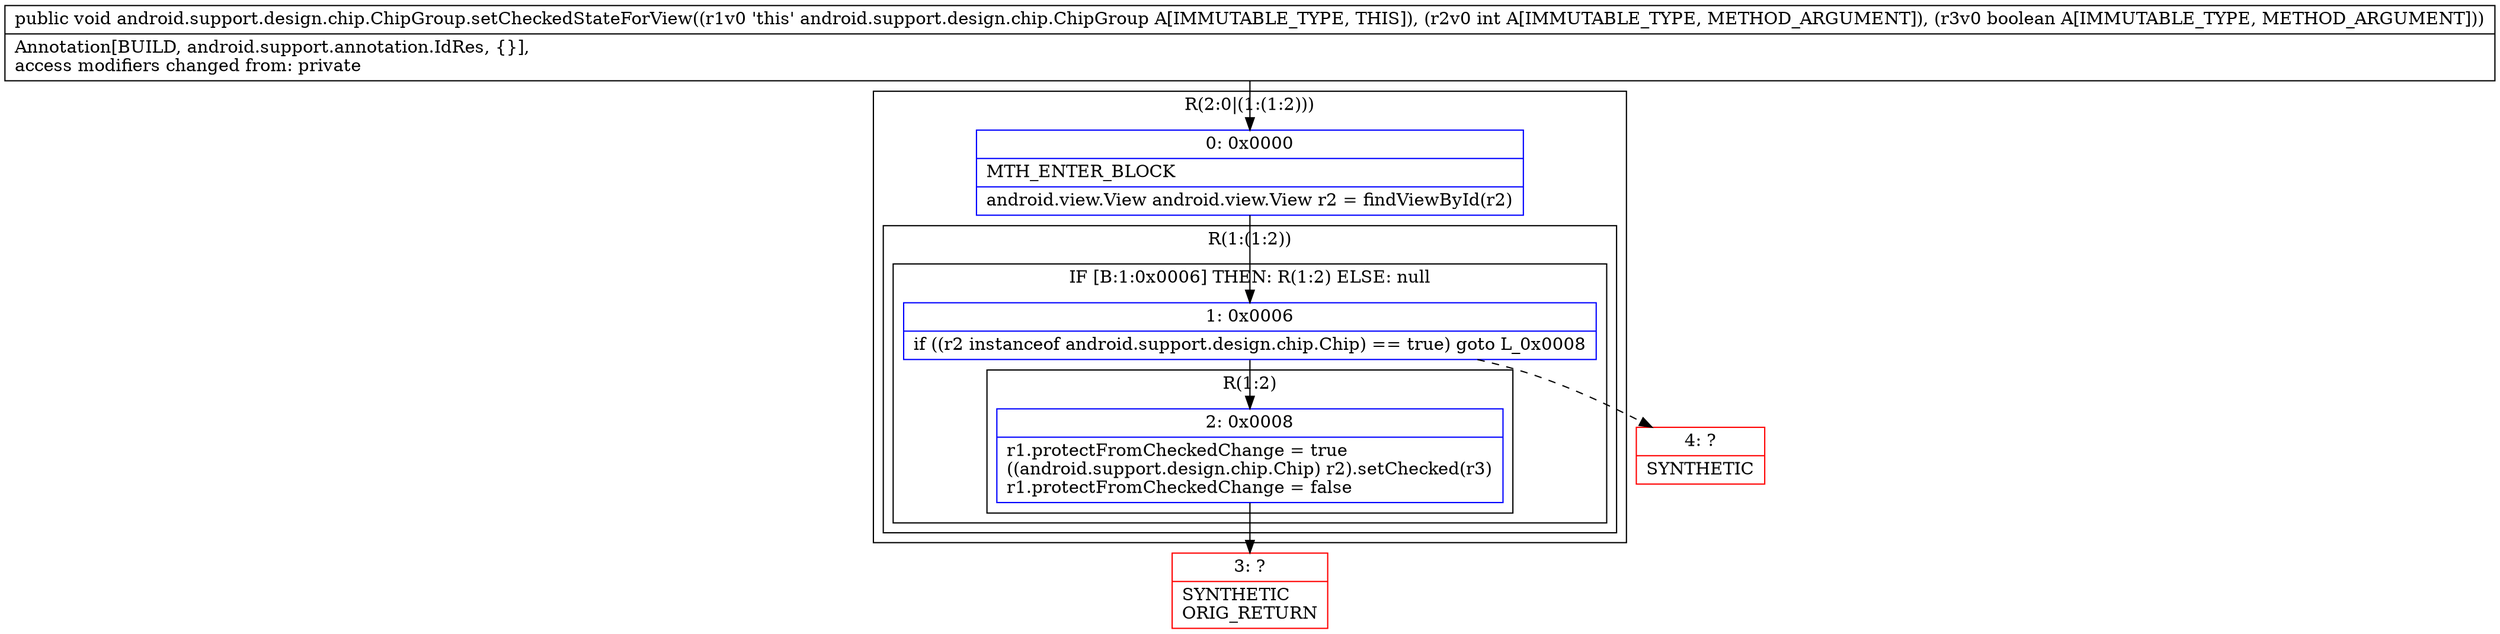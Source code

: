 digraph "CFG forandroid.support.design.chip.ChipGroup.setCheckedStateForView(IZ)V" {
subgraph cluster_Region_711518412 {
label = "R(2:0|(1:(1:2)))";
node [shape=record,color=blue];
Node_0 [shape=record,label="{0\:\ 0x0000|MTH_ENTER_BLOCK\l|android.view.View android.view.View r2 = findViewById(r2)\l}"];
subgraph cluster_Region_1805547137 {
label = "R(1:(1:2))";
node [shape=record,color=blue];
subgraph cluster_IfRegion_1508557926 {
label = "IF [B:1:0x0006] THEN: R(1:2) ELSE: null";
node [shape=record,color=blue];
Node_1 [shape=record,label="{1\:\ 0x0006|if ((r2 instanceof android.support.design.chip.Chip) == true) goto L_0x0008\l}"];
subgraph cluster_Region_1206277779 {
label = "R(1:2)";
node [shape=record,color=blue];
Node_2 [shape=record,label="{2\:\ 0x0008|r1.protectFromCheckedChange = true\l((android.support.design.chip.Chip) r2).setChecked(r3)\lr1.protectFromCheckedChange = false\l}"];
}
}
}
}
Node_3 [shape=record,color=red,label="{3\:\ ?|SYNTHETIC\lORIG_RETURN\l}"];
Node_4 [shape=record,color=red,label="{4\:\ ?|SYNTHETIC\l}"];
MethodNode[shape=record,label="{public void android.support.design.chip.ChipGroup.setCheckedStateForView((r1v0 'this' android.support.design.chip.ChipGroup A[IMMUTABLE_TYPE, THIS]), (r2v0 int A[IMMUTABLE_TYPE, METHOD_ARGUMENT]), (r3v0 boolean A[IMMUTABLE_TYPE, METHOD_ARGUMENT]))  | Annotation[BUILD, android.support.annotation.IdRes, \{\}], \laccess modifiers changed from: private\l}"];
MethodNode -> Node_0;
Node_0 -> Node_1;
Node_1 -> Node_2;
Node_1 -> Node_4[style=dashed];
Node_2 -> Node_3;
}

